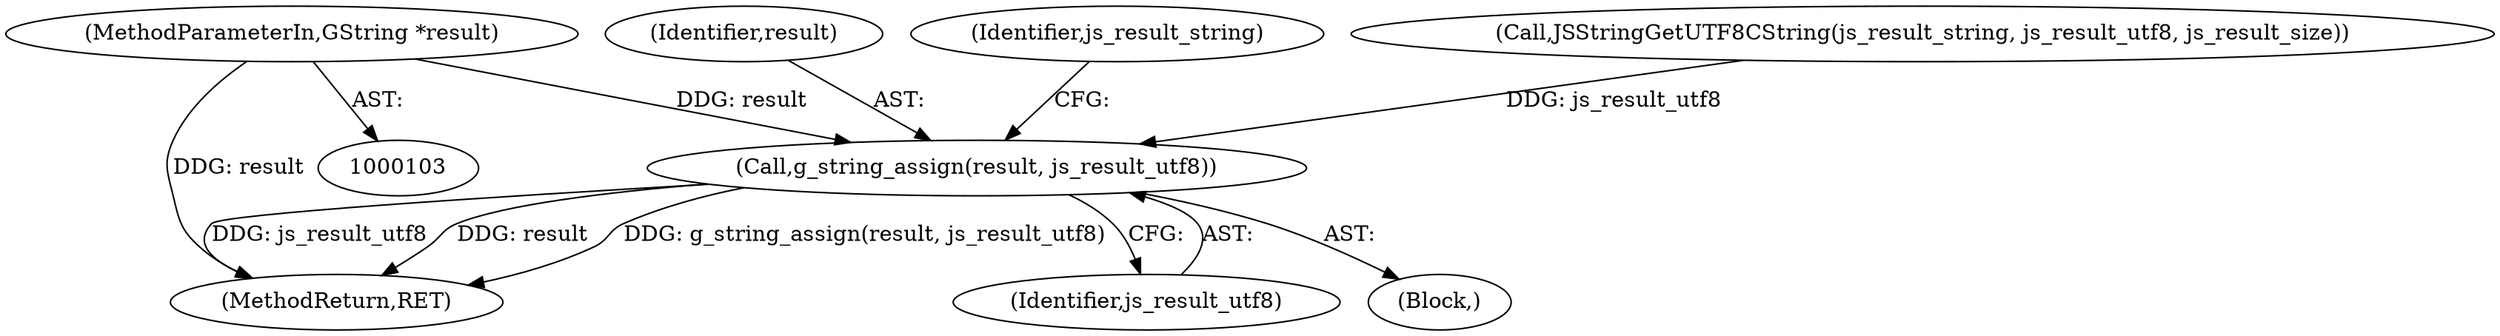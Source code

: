 digraph "0_uzbl_1958b52d41cba96956dc1995660de49525ed1047_0@pointer" {
"1000106" [label="(MethodParameterIn,GString *result)"];
"1000187" [label="(Call,g_string_assign(result, js_result_utf8))"];
"1000201" [label="(MethodReturn,RET)"];
"1000189" [label="(Identifier,js_result_utf8)"];
"1000188" [label="(Identifier,result)"];
"1000106" [label="(MethodParameterIn,GString *result)"];
"1000191" [label="(Identifier,js_result_string)"];
"1000181" [label="(Block,)"];
"1000187" [label="(Call,g_string_assign(result, js_result_utf8))"];
"1000183" [label="(Call,JSStringGetUTF8CString(js_result_string, js_result_utf8, js_result_size))"];
"1000106" -> "1000103"  [label="AST: "];
"1000106" -> "1000201"  [label="DDG: result"];
"1000106" -> "1000187"  [label="DDG: result"];
"1000187" -> "1000181"  [label="AST: "];
"1000187" -> "1000189"  [label="CFG: "];
"1000188" -> "1000187"  [label="AST: "];
"1000189" -> "1000187"  [label="AST: "];
"1000191" -> "1000187"  [label="CFG: "];
"1000187" -> "1000201"  [label="DDG: g_string_assign(result, js_result_utf8)"];
"1000187" -> "1000201"  [label="DDG: js_result_utf8"];
"1000187" -> "1000201"  [label="DDG: result"];
"1000183" -> "1000187"  [label="DDG: js_result_utf8"];
}
